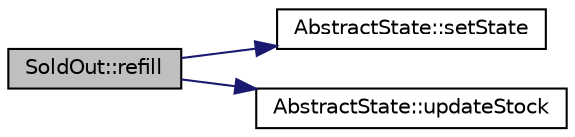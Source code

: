 digraph "SoldOut::refill"
{
 // LATEX_PDF_SIZE
  edge [fontname="Helvetica",fontsize="10",labelfontname="Helvetica",labelfontsize="10"];
  node [fontname="Helvetica",fontsize="10",shape=record];
  rankdir="LR";
  Node1 [label="SoldOut::refill",height=0.2,width=0.4,color="black", fillcolor="grey75", style="filled", fontcolor="black",tooltip=" "];
  Node1 -> Node2 [color="midnightblue",fontsize="10",style="solid",fontname="Helvetica"];
  Node2 [label="AbstractState::setState",height=0.2,width=0.4,color="black", fillcolor="white", style="filled",URL="$classAbstractState.html#ae7e3c59532790d0460b5fb5ea7d8be95",tooltip=" "];
  Node1 -> Node3 [color="midnightblue",fontsize="10",style="solid",fontname="Helvetica"];
  Node3 [label="AbstractState::updateStock",height=0.2,width=0.4,color="black", fillcolor="white", style="filled",URL="$classAbstractState.html#a9000442e065c9c9263b946276236e45c",tooltip=" "];
}
